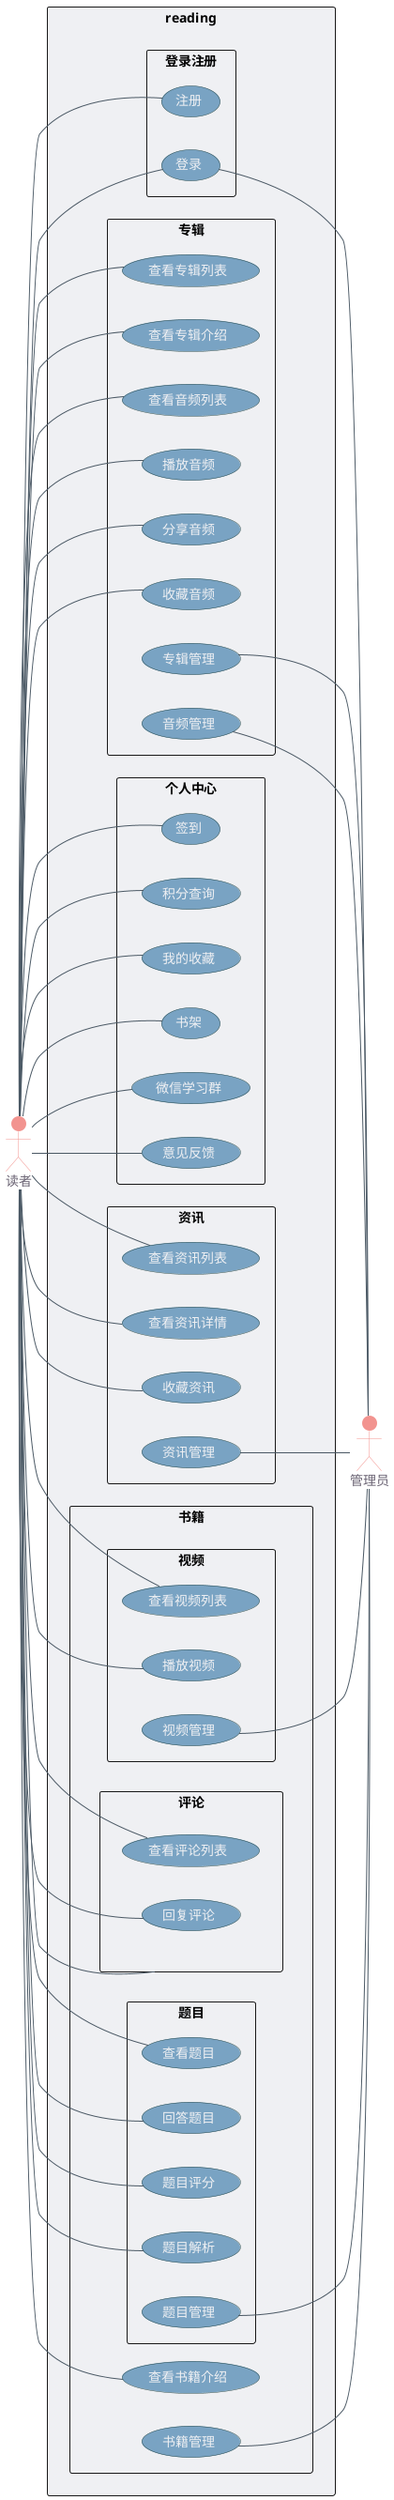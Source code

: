 @startuml
'start setting---------------------------------------
skinparam defaultFontName "Microsoft YaHei"
skinparam shadowing false
skinparam usecase {
	BackgroundColor #79A3C3
	FontColor #EFF0F3
	BorderColor DarkSlateGray

	ArrowColor #4A5864
}
skinparam actorBackgroundColor  #F2938F
skinparam actorBorderColor  #F2938F
skinparam actorFontColor  #6A6373
skinparam package {
	style rectangle
	BackgroundColor #EFF0F3
	FontColor #6A6373
}
left to right direction
'end setting---------------------------------------
actor 读者 as reader
actor 管理员 as admin
rectangle reading{
	rectangle 登录注册 {
	  reader -- (注册)
	  reader -- (登录)
	  (登录) -- admin
	}
	rectangle 专辑 {
	  reader -- (查看专辑列表)
	  reader -- (查看专辑介绍)
	  reader -- (查看音频列表)
	  reader -- (播放音频)
	  reader -- (分享音频)
	  reader -- (收藏音频)
	  (专辑管理) -- admin
	  (音频管理) -- admin
	}
	rectangle 个人中心 {
      reader -- (签到)
      reader -- (积分查询)
      reader -- (我的收藏)
      reader -- (书架)
      reader -- (微信学习群)
      reader -- (意见反馈)
    }
	rectangle 资讯 {
      reader -- (查看资讯列表)
      reader -- (查看资讯详情)
      reader -- (收藏资讯)
      (资讯管理) -- admin
    }
	rectangle 书籍 {
	reader -- (查看书籍介绍)
	(书籍管理) -- admin
	rectangle 视频 {
	      reader -- (查看视频列表)
	      reader -- (播放视频)
	      (视频管理) -- admin
      }
      rectangle 评论 {
	      reader -- (查看评论列表)
	      reader -- (评论)
	      reader -- (回复评论)
      }
      rectangle 题目 {
	      reader -- (查看题目)
	      reader -- (回答题目)
	      reader -- (题目评分)
	      reader -- (题目解析)
	      (题目管理) -- admin
      }
    }
}
@enduml